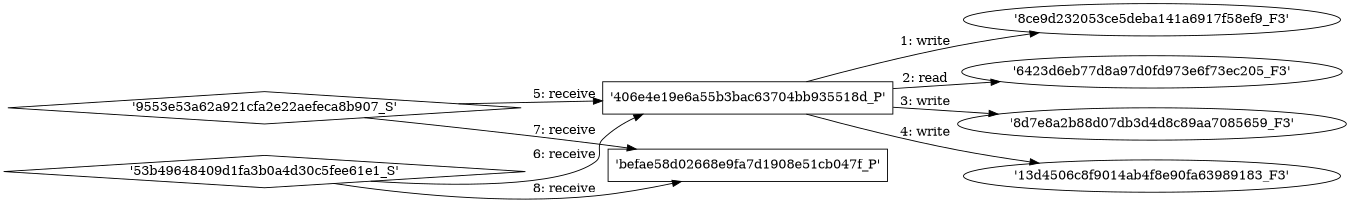 digraph "D:\Learning\Paper\apt\基于CTI的攻击预警\Dataset\攻击图\ASGfromALLCTI\Vulnerability Deep Dive - TALOS-2018-0636  CVE-2018-3971 Sophos HitmanPro.Alert vulnerability.dot" {
rankdir="LR"
size="9"
fixedsize="false"
splines="true"
nodesep=0.3
ranksep=0
fontsize=10
overlap="scalexy"
engine= "neato"
	"'8ce9d232053ce5deba141a6917f58ef9_F3'" [node_type=file shape=ellipse]
	"'406e4e19e6a55b3bac63704bb935518d_P'" [node_type=Process shape=box]
	"'406e4e19e6a55b3bac63704bb935518d_P'" -> "'8ce9d232053ce5deba141a6917f58ef9_F3'" [label="1: write"]
	"'6423d6eb77d8a97d0fd973e6f73ec205_F3'" [node_type=file shape=ellipse]
	"'406e4e19e6a55b3bac63704bb935518d_P'" [node_type=Process shape=box]
	"'406e4e19e6a55b3bac63704bb935518d_P'" -> "'6423d6eb77d8a97d0fd973e6f73ec205_F3'" [label="2: read"]
	"'8d7e8a2b88d07db3d4d8c89aa7085659_F3'" [node_type=file shape=ellipse]
	"'406e4e19e6a55b3bac63704bb935518d_P'" [node_type=Process shape=box]
	"'406e4e19e6a55b3bac63704bb935518d_P'" -> "'8d7e8a2b88d07db3d4d8c89aa7085659_F3'" [label="3: write"]
	"'13d4506c8f9014ab4f8e90fa63989183_F3'" [node_type=file shape=ellipse]
	"'406e4e19e6a55b3bac63704bb935518d_P'" [node_type=Process shape=box]
	"'406e4e19e6a55b3bac63704bb935518d_P'" -> "'13d4506c8f9014ab4f8e90fa63989183_F3'" [label="4: write"]
	"'406e4e19e6a55b3bac63704bb935518d_P'" [node_type=Process shape=box]
	"'9553e53a62a921cfa2e22aefeca8b907_S'" [node_type=Socket shape=diamond]
	"'9553e53a62a921cfa2e22aefeca8b907_S'" -> "'406e4e19e6a55b3bac63704bb935518d_P'" [label="5: receive"]
	"'406e4e19e6a55b3bac63704bb935518d_P'" [node_type=Process shape=box]
	"'53b49648409d1fa3b0a4d30c5fee61e1_S'" [node_type=Socket shape=diamond]
	"'53b49648409d1fa3b0a4d30c5fee61e1_S'" -> "'406e4e19e6a55b3bac63704bb935518d_P'" [label="6: receive"]
	"'befae58d02668e9fa7d1908e51cb047f_P'" [node_type=Process shape=box]
	"'9553e53a62a921cfa2e22aefeca8b907_S'" [node_type=Socket shape=diamond]
	"'9553e53a62a921cfa2e22aefeca8b907_S'" -> "'befae58d02668e9fa7d1908e51cb047f_P'" [label="7: receive"]
	"'befae58d02668e9fa7d1908e51cb047f_P'" [node_type=Process shape=box]
	"'53b49648409d1fa3b0a4d30c5fee61e1_S'" [node_type=Socket shape=diamond]
	"'53b49648409d1fa3b0a4d30c5fee61e1_S'" -> "'befae58d02668e9fa7d1908e51cb047f_P'" [label="8: receive"]
}
